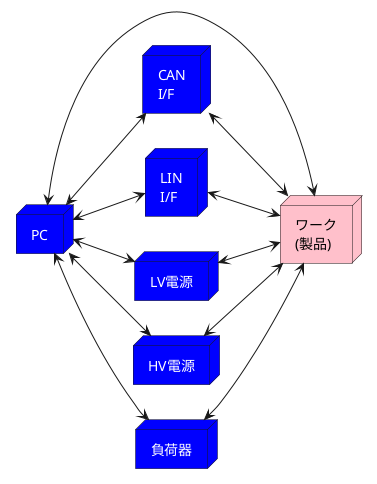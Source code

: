 @startuml

left to right direction

node PC as pc #blue;text:white
node "ワーク\n(製品)" as work #pink
pc <--> work

node "CAN\nI/F" as can #blue;text:white
pc <--> can
can <--> work

node "LIN\nI/F" as lin #blue;text:white
pc <--> lin
lin <--> work

node "LV電源" as lv #blue;text:white
pc <--> lv
lv <--> work

node "HV電源" as hv #blue;text:white
pc <--> hv
hv <--> work

node "負荷器" as reg #blue;text:white
pc <--> reg
reg <--> work

@enduml